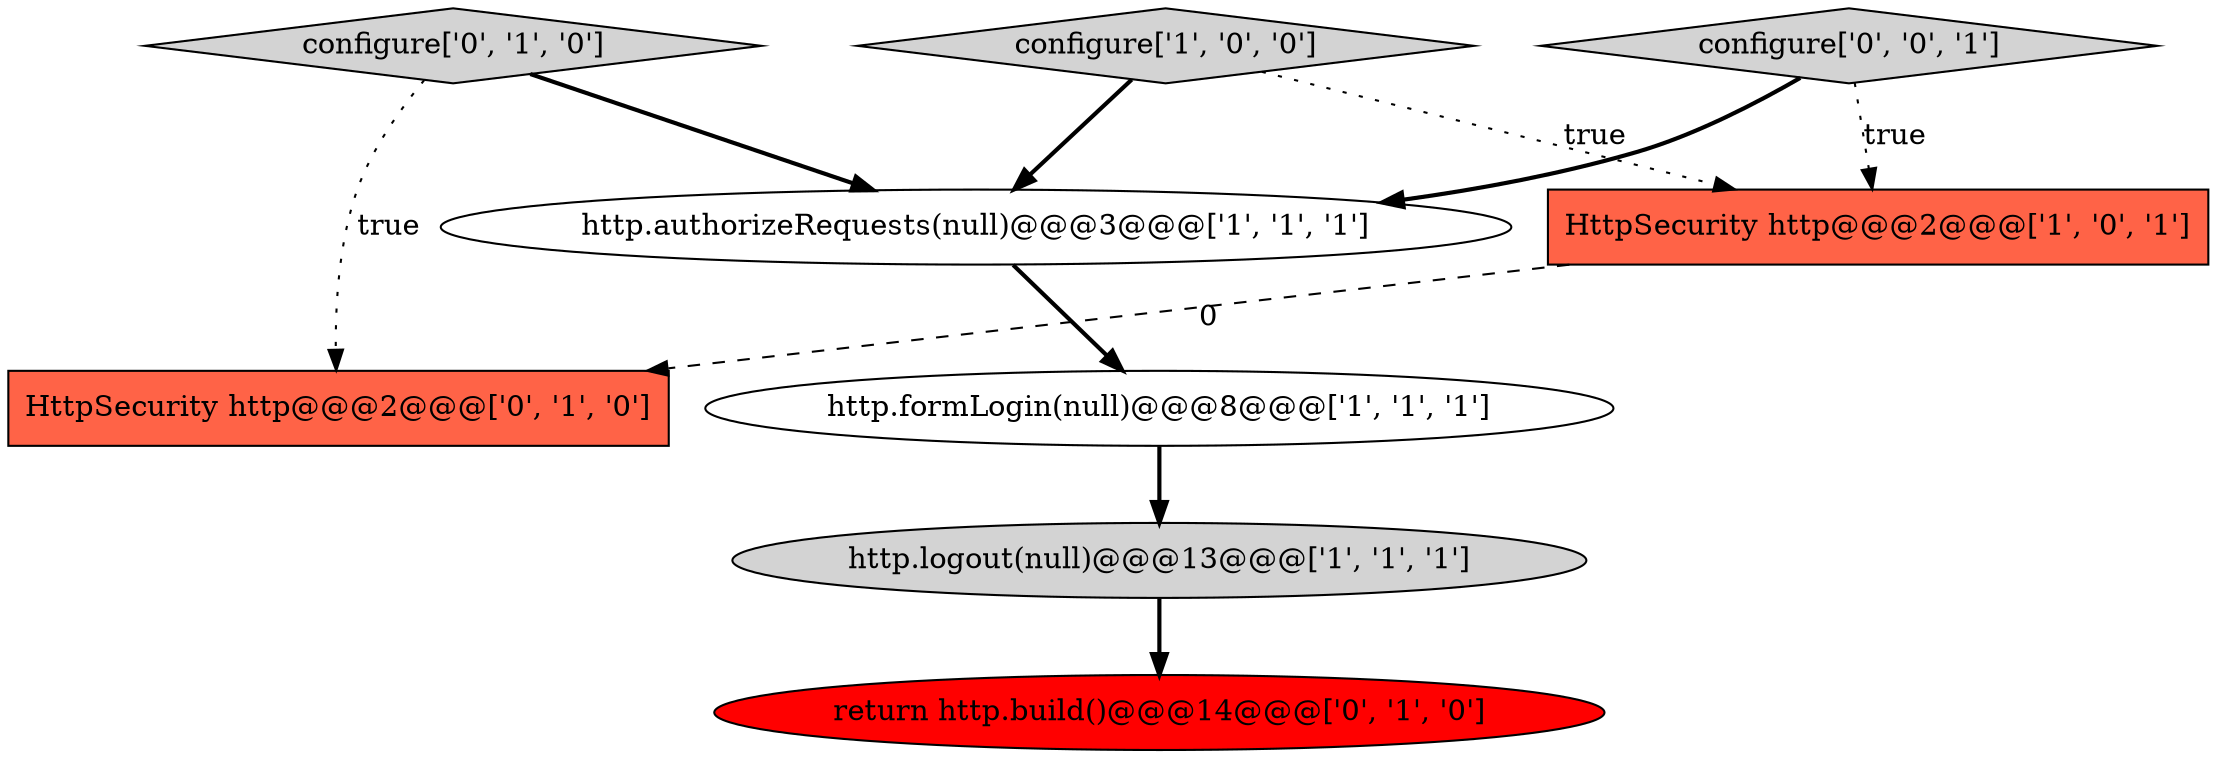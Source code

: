 digraph {
7 [style = filled, label = "HttpSecurity http@@@2@@@['0', '1', '0']", fillcolor = tomato, shape = box image = "AAA1AAABBB2BBB"];
3 [style = filled, label = "HttpSecurity http@@@2@@@['1', '0', '1']", fillcolor = tomato, shape = box image = "AAA0AAABBB1BBB"];
6 [style = filled, label = "return http.build()@@@14@@@['0', '1', '0']", fillcolor = red, shape = ellipse image = "AAA1AAABBB2BBB"];
1 [style = filled, label = "http.logout(null)@@@13@@@['1', '1', '1']", fillcolor = lightgray, shape = ellipse image = "AAA0AAABBB1BBB"];
0 [style = filled, label = "http.formLogin(null)@@@8@@@['1', '1', '1']", fillcolor = white, shape = ellipse image = "AAA0AAABBB1BBB"];
4 [style = filled, label = "configure['1', '0', '0']", fillcolor = lightgray, shape = diamond image = "AAA0AAABBB1BBB"];
8 [style = filled, label = "configure['0', '0', '1']", fillcolor = lightgray, shape = diamond image = "AAA0AAABBB3BBB"];
5 [style = filled, label = "configure['0', '1', '0']", fillcolor = lightgray, shape = diamond image = "AAA0AAABBB2BBB"];
2 [style = filled, label = "http.authorizeRequests(null)@@@3@@@['1', '1', '1']", fillcolor = white, shape = ellipse image = "AAA0AAABBB1BBB"];
5->2 [style = bold, label=""];
2->0 [style = bold, label=""];
1->6 [style = bold, label=""];
4->3 [style = dotted, label="true"];
4->2 [style = bold, label=""];
8->2 [style = bold, label=""];
5->7 [style = dotted, label="true"];
3->7 [style = dashed, label="0"];
0->1 [style = bold, label=""];
8->3 [style = dotted, label="true"];
}
